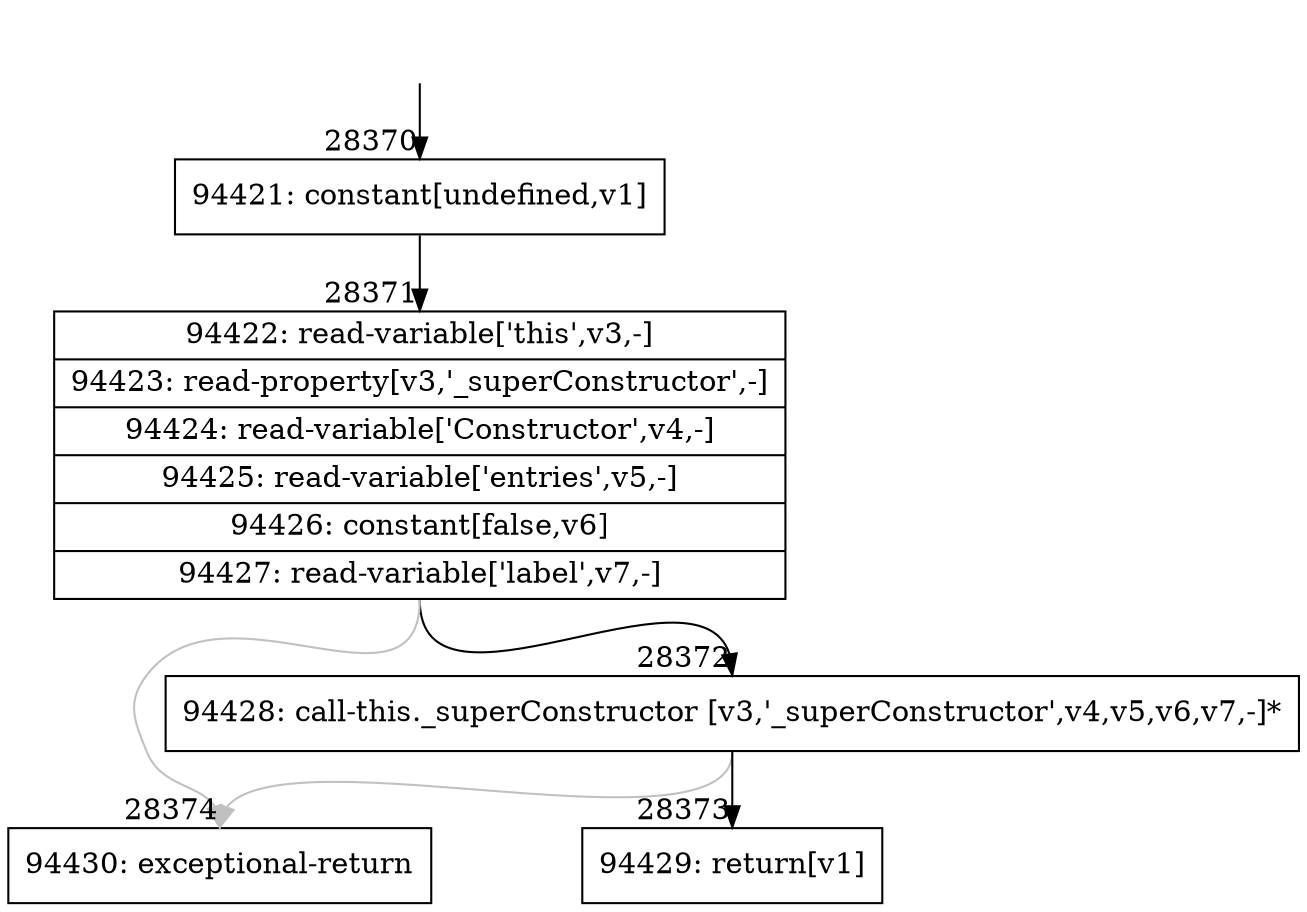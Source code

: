 digraph {
rankdir="TD"
BB_entry2486[shape=none,label=""];
BB_entry2486 -> BB28370 [tailport=s, headport=n, headlabel="    28370"]
BB28370 [shape=record label="{94421: constant[undefined,v1]}" ] 
BB28370 -> BB28371 [tailport=s, headport=n, headlabel="      28371"]
BB28371 [shape=record label="{94422: read-variable['this',v3,-]|94423: read-property[v3,'_superConstructor',-]|94424: read-variable['Constructor',v4,-]|94425: read-variable['entries',v5,-]|94426: constant[false,v6]|94427: read-variable['label',v7,-]}" ] 
BB28371 -> BB28372 [tailport=s, headport=n, headlabel="      28372"]
BB28371 -> BB28374 [tailport=s, headport=n, color=gray, headlabel="      28374"]
BB28372 [shape=record label="{94428: call-this._superConstructor [v3,'_superConstructor',v4,v5,v6,v7,-]*}" ] 
BB28372 -> BB28373 [tailport=s, headport=n, headlabel="      28373"]
BB28372 -> BB28374 [tailport=s, headport=n, color=gray]
BB28373 [shape=record label="{94429: return[v1]}" ] 
BB28374 [shape=record label="{94430: exceptional-return}" ] 
//#$~ 50620
}
